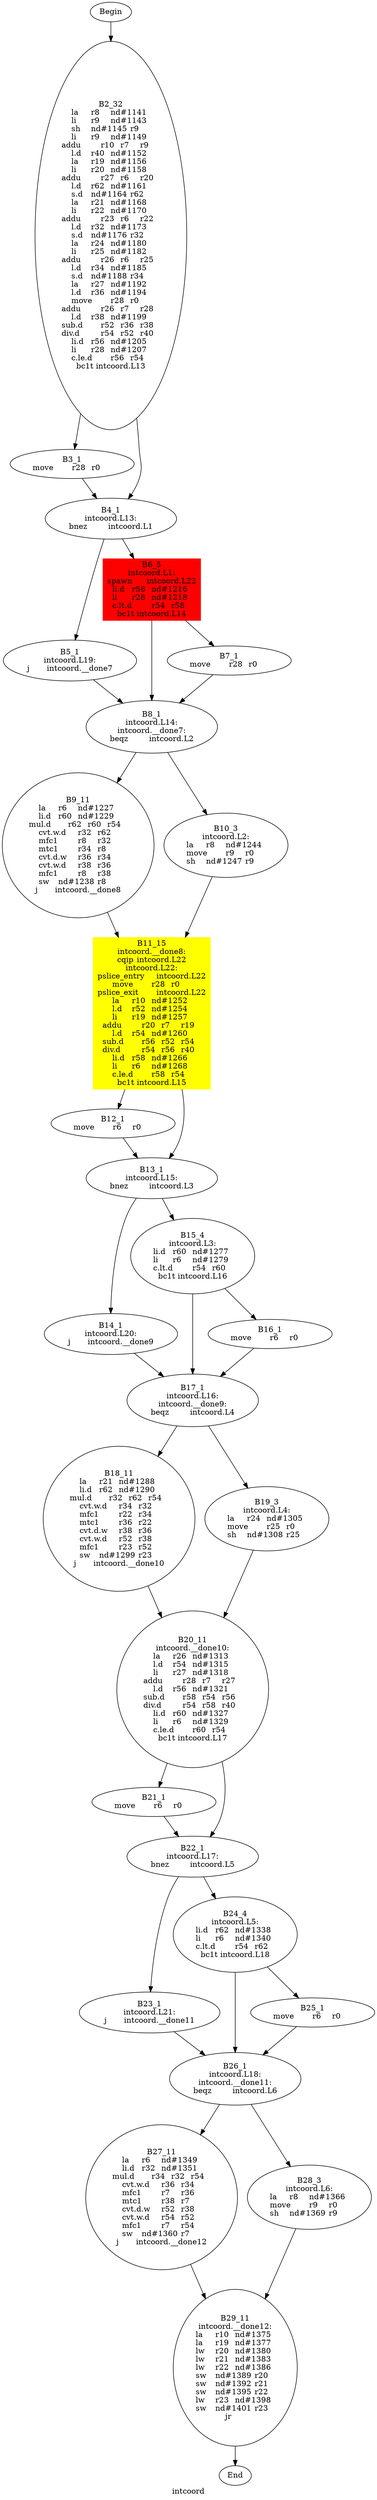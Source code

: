 digraph G{
	label = "intcoord"	style = "dashed";
	color = purple;
	Node0 [label = "Begin"];
	Node0 -> {Node2 }
	Node1 [label = "End"];
	Node1 -> {}
	Node2 [label = "B2_32\nla	r8	nd#1141	\nli	r9	nd#1143	\nsh	nd#1145	r9	\nli	r9	nd#1149	\naddu	r10	r7	r9	\nl.d	r40	nd#1152	\nla	r19	nd#1156	\nli	r20	nd#1158	\naddu	r27	r6	r20	\nl.d	r62	nd#1161	\ns.d	nd#1164	r62	\nla	r21	nd#1168	\nli	r22	nd#1170	\naddu	r23	r6	r22	\nl.d	r32	nd#1173	\ns.d	nd#1176	r32	\nla	r24	nd#1180	\nli	r25	nd#1182	\naddu	r26	r6	r25	\nl.d	r34	nd#1185	\ns.d	nd#1188	r34	\nla	r27	nd#1192	\nl.d	r36	nd#1194	\nmove	r28	r0	\naddu	r26	r7	r28	\nl.d	r38	nd#1199	\nsub.d	r52	r36	r38	\ndiv.d	r54	r52	r40	\nli.d	r56	nd#1205	\nli	r28	nd#1207	\nc.le.d	r56	r54	\nbc1t	intcoord.L13\n"];
	Node2 -> {Node3 Node4 }
	Node3 [label = "B3_1\nmove	r28	r0	\n"];
	Node3 -> {Node4 }
	Node4 [label = "B4_1\nintcoord.L13:\nbnez	intcoord.L1\n"];
	Node4 -> {Node5 Node6 }
	Node5 [label = "B5_1\nintcoord.L19:\nj	intcoord.__done7\n"];
	Node5 -> {Node8 }
	Node6 [label = "B6_5\nintcoord.L1:\nspawn	intcoord.L22\nli.d	r58	nd#1216	\nli	r28	nd#1218	\nc.lt.d	r54	r58	\nbc1t	intcoord.L14\n"];
	Node6 -> {Node7 Node8 }
	Node7 [label = "B7_1\nmove	r28	r0	\n"];
	Node7 -> {Node8 }
	Node8 [label = "B8_1\nintcoord.L14:\nintcoord.__done7:\nbeqz	intcoord.L2\n"];
	Node8 -> {Node9 Node10 }
	Node9 [label = "B9_11\nla	r6	nd#1227	\nli.d	r60	nd#1229	\nmul.d	r62	r60	r54	\ncvt.w.d	r32	r62	\nmfc1	r8	r32	\nmtc1	r34	r8	\ncvt.d.w	r36	r34	\ncvt.w.d	r38	r36	\nmfc1	r8	r38	\nsw	nd#1238	r8	\nj	intcoord.__done8\n"];
	Node9 -> {Node11 }
	Node10 [label = "B10_3\nintcoord.L2:\nla	r8	nd#1244	\nmove	r9	r0	\nsh	nd#1247	r9	\n"];
	Node10 -> {Node11 }
	Node11 [label = "B11_15\nintcoord.__done8:\ncqip	intcoord.L22\nintcoord.L22:\npslice_entry	intcoord.L22\nmove	r28	r0	\npslice_exit	intcoord.L22\nla	r10	nd#1252	\nl.d	r52	nd#1254	\nli	r19	nd#1257	\naddu	r20	r7	r19	\nl.d	r54	nd#1260	\nsub.d	r56	r52	r54	\ndiv.d	r54	r56	r40	\nli.d	r58	nd#1266	\nli	r6	nd#1268	\nc.le.d	r58	r54	\nbc1t	intcoord.L15\n"];
	Node11 -> {Node12 Node13 }
	Node12 [label = "B12_1\nmove	r6	r0	\n"];
	Node12 -> {Node13 }
	Node13 [label = "B13_1\nintcoord.L15:\nbnez	intcoord.L3\n"];
	Node13 -> {Node14 Node15 }
	Node14 [label = "B14_1\nintcoord.L20:\nj	intcoord.__done9\n"];
	Node14 -> {Node17 }
	Node15 [label = "B15_4\nintcoord.L3:\nli.d	r60	nd#1277	\nli	r6	nd#1279	\nc.lt.d	r54	r60	\nbc1t	intcoord.L16\n"];
	Node15 -> {Node16 Node17 }
	Node16 [label = "B16_1\nmove	r6	r0	\n"];
	Node16 -> {Node17 }
	Node17 [label = "B17_1\nintcoord.L16:\nintcoord.__done9:\nbeqz	intcoord.L4\n"];
	Node17 -> {Node18 Node19 }
	Node18 [label = "B18_11\nla	r21	nd#1288	\nli.d	r62	nd#1290	\nmul.d	r32	r62	r54	\ncvt.w.d	r34	r32	\nmfc1	r22	r34	\nmtc1	r36	r22	\ncvt.d.w	r38	r36	\ncvt.w.d	r52	r38	\nmfc1	r23	r52	\nsw	nd#1299	r23	\nj	intcoord.__done10\n"];
	Node18 -> {Node20 }
	Node19 [label = "B19_3\nintcoord.L4:\nla	r24	nd#1305	\nmove	r25	r0	\nsh	nd#1308	r25	\n"];
	Node19 -> {Node20 }
	Node20 [label = "B20_11\nintcoord.__done10:\nla	r26	nd#1313	\nl.d	r54	nd#1315	\nli	r27	nd#1318	\naddu	r28	r7	r27	\nl.d	r56	nd#1321	\nsub.d	r58	r54	r56	\ndiv.d	r54	r58	r40	\nli.d	r60	nd#1327	\nli	r6	nd#1329	\nc.le.d	r60	r54	\nbc1t	intcoord.L17\n"];
	Node20 -> {Node21 Node22 }
	Node21 [label = "B21_1\nmove	r6	r0	\n"];
	Node21 -> {Node22 }
	Node22 [label = "B22_1\nintcoord.L17:\nbnez	intcoord.L5\n"];
	Node22 -> {Node23 Node24 }
	Node23 [label = "B23_1\nintcoord.L21:\nj	intcoord.__done11\n"];
	Node23 -> {Node26 }
	Node24 [label = "B24_4\nintcoord.L5:\nli.d	r62	nd#1338	\nli	r6	nd#1340	\nc.lt.d	r54	r62	\nbc1t	intcoord.L18\n"];
	Node24 -> {Node25 Node26 }
	Node25 [label = "B25_1\nmove	r6	r0	\n"];
	Node25 -> {Node26 }
	Node26 [label = "B26_1\nintcoord.L18:\nintcoord.__done11:\nbeqz	intcoord.L6\n"];
	Node26 -> {Node27 Node28 }
	Node27 [label = "B27_11\nla	r6	nd#1349	\nli.d	r32	nd#1351	\nmul.d	r34	r32	r54	\ncvt.w.d	r36	r34	\nmfc1	r7	r36	\nmtc1	r38	r7	\ncvt.d.w	r52	r38	\ncvt.w.d	r54	r52	\nmfc1	r7	r54	\nsw	nd#1360	r7	\nj	intcoord.__done12\n"];
	Node27 -> {Node29 }
	Node28 [label = "B28_3\nintcoord.L6:\nla	r8	nd#1366	\nmove	r9	r0	\nsh	nd#1369	r9	\n"];
	Node28 -> {Node29 }
	Node29 [label = "B29_11\nintcoord.__done12:\nla	r10	nd#1375	\nla	r19	nd#1377	\nlw	r20	nd#1380	\nlw	r21	nd#1383	\nlw	r22	nd#1386	\nsw	nd#1389	r20	\nsw	nd#1392	r21	\nsw	nd#1395	r22	\nlw	r23	nd#1398	\nsw	nd#1401	r23	\njr	\n"];
	Node29 -> {Node1 }
	Node6 [shape = box ,style=filled ,color=red];
	Node11 [shape = polygon ,style=filled ,color=yellow];
}
